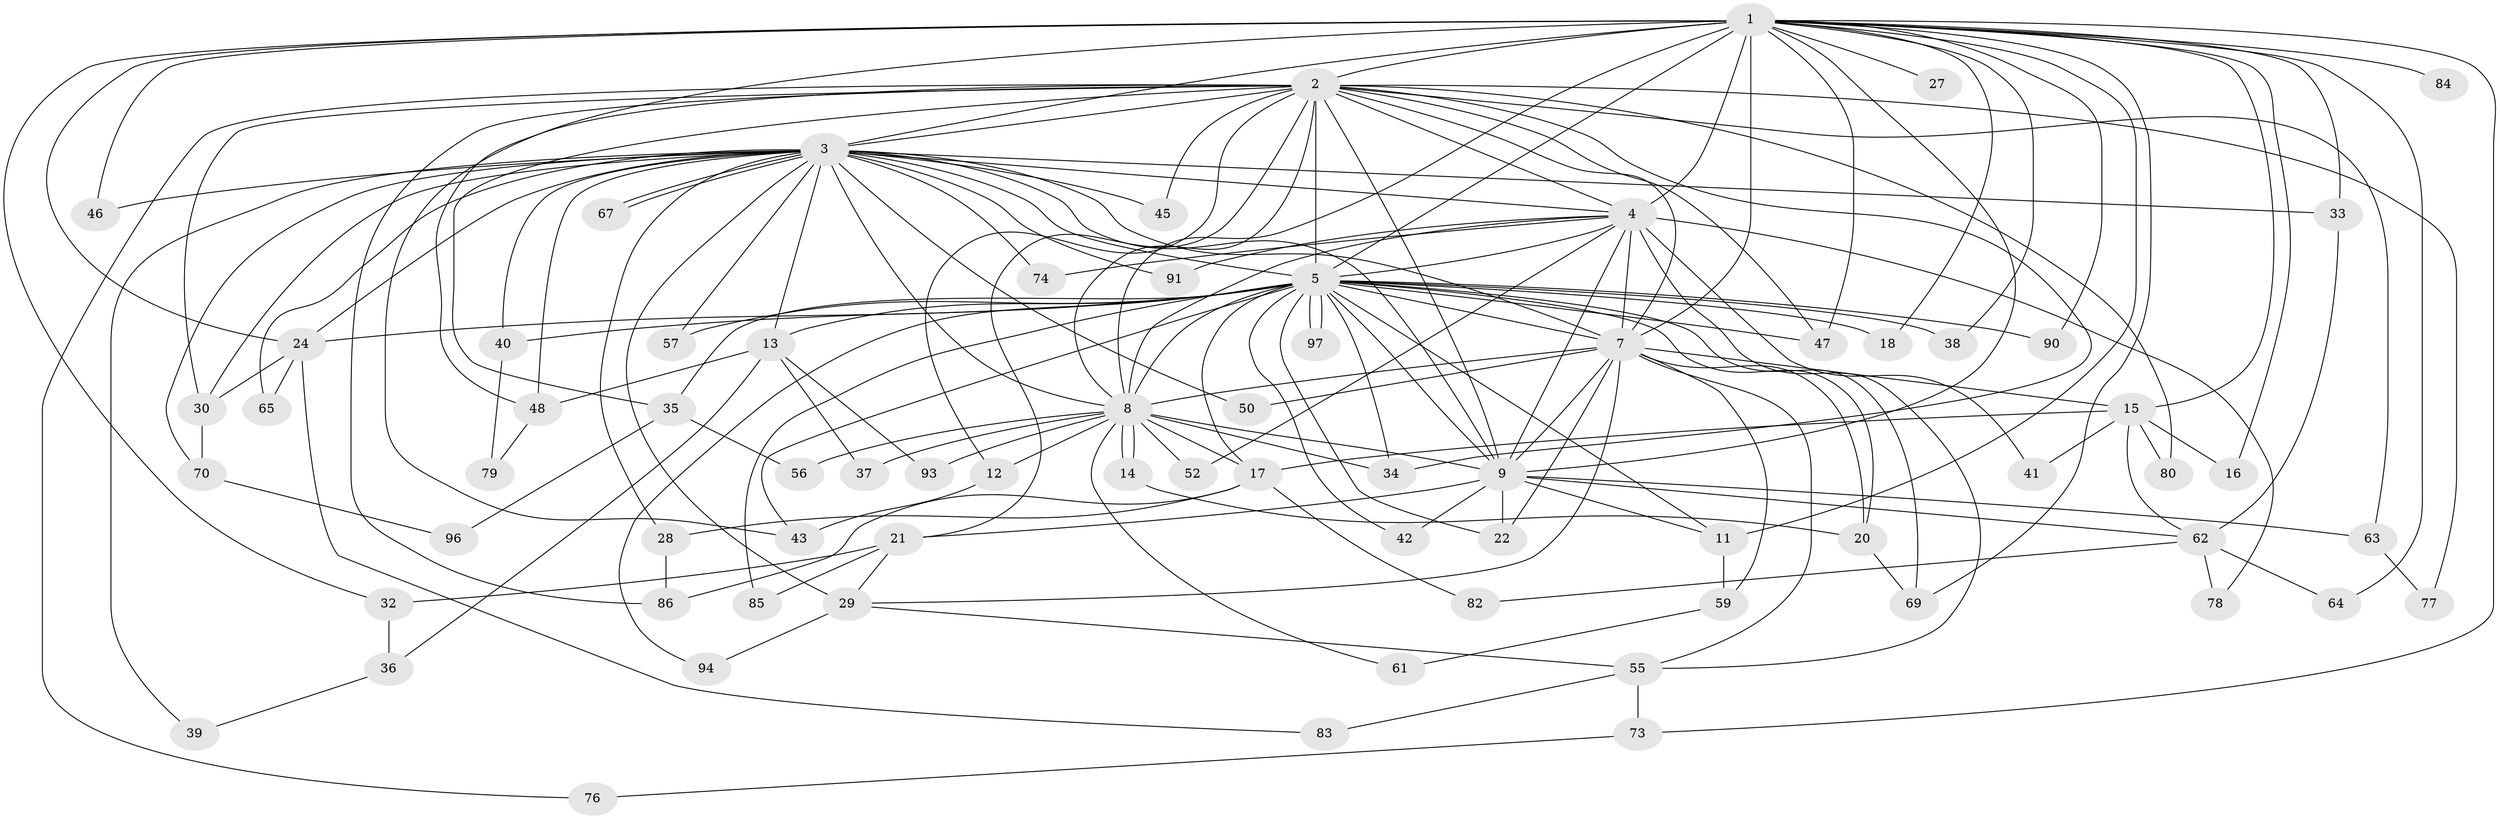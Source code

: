 // Generated by graph-tools (version 1.1) at 2025/23/03/03/25 07:23:38]
// undirected, 72 vertices, 169 edges
graph export_dot {
graph [start="1"]
  node [color=gray90,style=filled];
  1 [super="+10"];
  2 [super="+19"];
  3 [super="+31"];
  4 [super="+68"];
  5 [super="+6"];
  7 [super="+54"];
  8 [super="+25"];
  9 [super="+66"];
  11 [super="+58"];
  12 [super="+89"];
  13 [super="+88"];
  14 [super="+71"];
  15;
  16;
  17 [super="+23"];
  18;
  20;
  21 [super="+60"];
  22 [super="+44"];
  24 [super="+26"];
  27 [super="+53"];
  28 [super="+81"];
  29 [super="+87"];
  30 [super="+51"];
  32;
  33;
  34 [super="+95"];
  35;
  36;
  37;
  38;
  39;
  40;
  41;
  42;
  43;
  45;
  46;
  47 [super="+49"];
  48;
  50;
  52;
  55;
  56;
  57;
  59;
  61;
  62 [super="+72"];
  63;
  64;
  65;
  67;
  69 [super="+75"];
  70;
  73;
  74;
  76;
  77;
  78;
  79;
  80;
  82;
  83;
  84;
  85;
  86 [super="+92"];
  90;
  91;
  93;
  94;
  96;
  97;
  1 -- 2 [weight=2];
  1 -- 3 [weight=2];
  1 -- 4 [weight=2];
  1 -- 5 [weight=4];
  1 -- 7 [weight=2];
  1 -- 8 [weight=2];
  1 -- 9 [weight=2];
  1 -- 15;
  1 -- 18;
  1 -- 27 [weight=3];
  1 -- 38;
  1 -- 46;
  1 -- 64;
  1 -- 69;
  1 -- 73;
  1 -- 11;
  1 -- 16;
  1 -- 84;
  1 -- 90;
  1 -- 32;
  1 -- 33;
  1 -- 43;
  1 -- 24;
  1 -- 47;
  2 -- 3;
  2 -- 4;
  2 -- 5 [weight=2];
  2 -- 7 [weight=2];
  2 -- 8;
  2 -- 9;
  2 -- 12;
  2 -- 21;
  2 -- 30;
  2 -- 34;
  2 -- 35;
  2 -- 45;
  2 -- 47;
  2 -- 48;
  2 -- 63;
  2 -- 76;
  2 -- 77;
  2 -- 80;
  2 -- 86;
  3 -- 4;
  3 -- 5 [weight=2];
  3 -- 7;
  3 -- 8;
  3 -- 9 [weight=2];
  3 -- 13;
  3 -- 24;
  3 -- 28;
  3 -- 29 [weight=2];
  3 -- 33;
  3 -- 39;
  3 -- 40;
  3 -- 45;
  3 -- 48;
  3 -- 50;
  3 -- 57;
  3 -- 65;
  3 -- 67;
  3 -- 67;
  3 -- 70;
  3 -- 91;
  3 -- 74;
  3 -- 46;
  3 -- 30;
  4 -- 5 [weight=2];
  4 -- 7;
  4 -- 8;
  4 -- 9;
  4 -- 41;
  4 -- 52;
  4 -- 74;
  4 -- 78;
  4 -- 91;
  4 -- 55;
  5 -- 7 [weight=2];
  5 -- 8 [weight=2];
  5 -- 9 [weight=2];
  5 -- 13;
  5 -- 18;
  5 -- 20;
  5 -- 24;
  5 -- 34;
  5 -- 38;
  5 -- 40;
  5 -- 47;
  5 -- 57;
  5 -- 85;
  5 -- 90;
  5 -- 94;
  5 -- 97;
  5 -- 97;
  5 -- 35;
  5 -- 42;
  5 -- 43;
  5 -- 69;
  5 -- 17;
  5 -- 22;
  5 -- 11;
  7 -- 8;
  7 -- 9 [weight=2];
  7 -- 15;
  7 -- 20;
  7 -- 22;
  7 -- 29;
  7 -- 50;
  7 -- 55;
  7 -- 59;
  8 -- 9 [weight=2];
  8 -- 12;
  8 -- 14;
  8 -- 14;
  8 -- 17;
  8 -- 37;
  8 -- 52;
  8 -- 56;
  8 -- 61;
  8 -- 93;
  8 -- 34;
  9 -- 11;
  9 -- 21;
  9 -- 22;
  9 -- 42;
  9 -- 62;
  9 -- 63;
  11 -- 59;
  12 -- 43;
  13 -- 36;
  13 -- 37;
  13 -- 93;
  13 -- 48;
  14 -- 20;
  15 -- 16;
  15 -- 17;
  15 -- 41;
  15 -- 62;
  15 -- 80;
  17 -- 82;
  17 -- 28 [weight=2];
  17 -- 86;
  20 -- 69;
  21 -- 32;
  21 -- 85;
  21 -- 29;
  24 -- 65;
  24 -- 83;
  24 -- 30;
  28 -- 86;
  29 -- 55;
  29 -- 94;
  30 -- 70;
  32 -- 36;
  33 -- 62;
  35 -- 56;
  35 -- 96;
  36 -- 39;
  40 -- 79;
  48 -- 79;
  55 -- 73;
  55 -- 83;
  59 -- 61;
  62 -- 64;
  62 -- 78;
  62 -- 82;
  63 -- 77;
  70 -- 96;
  73 -- 76;
}
